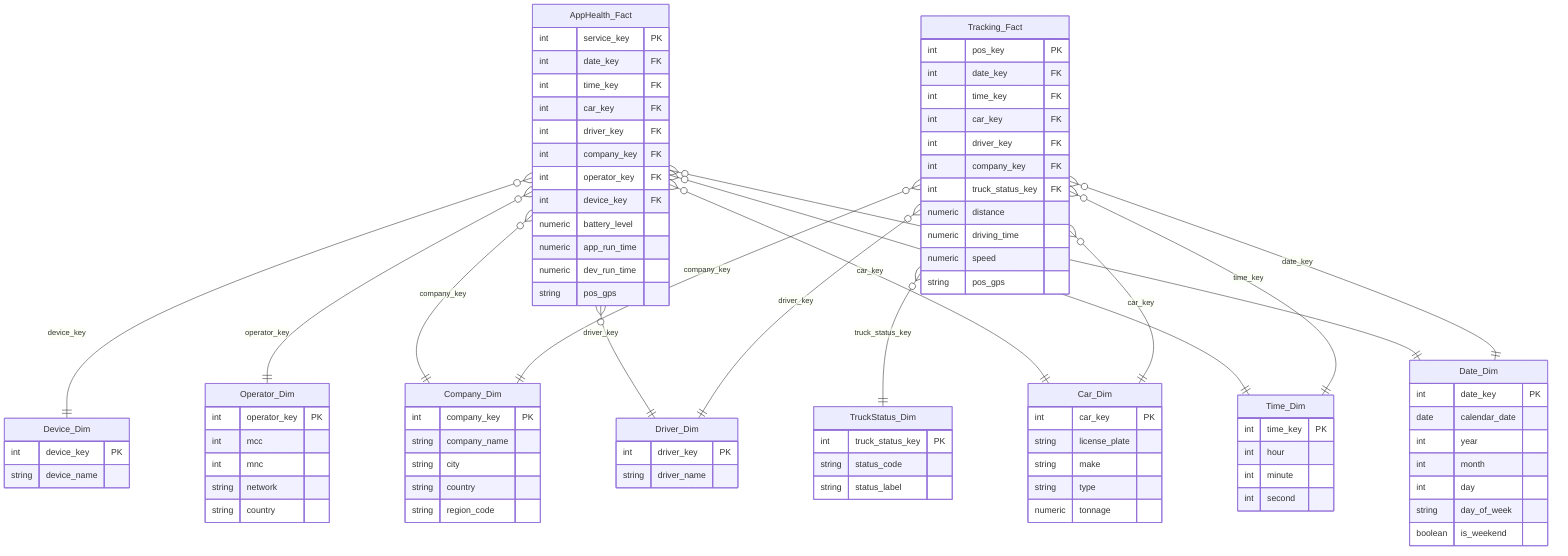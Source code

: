 erDiagram
  AppHealth_Fact {
      int    service_key PK
      int    date_key FK
      int    time_key FK
      int    car_key FK
      int    driver_key FK
      int    company_key FK
      int    operator_key FK
      int    device_key FK
      numeric battery_level
      numeric app_run_time
      numeric dev_run_time
      string  pos_gps
  }

  Tracking_Fact {
      int    pos_key PK
      int    date_key FK
      int    time_key FK
      int    car_key FK
      int    driver_key FK
      int    company_key FK
      int    truck_status_key FK
      numeric distance
      numeric driving_time
      numeric speed
      string  pos_gps
  }

  Date_Dim {
      int    date_key PK
      date   calendar_date
      int    year
      int    month
      int    day
      string day_of_week
      boolean is_weekend
  }

  Time_Dim {
      int    time_key PK
      int    hour
      int    minute
      int    second
  }

  Company_Dim {
      int    company_key PK
      string company_name
      string city
      string country
      string region_code
  }

  Car_Dim {
      int    car_key PK
      string license_plate
      string make
      string type
      numeric tonnage
  }

  Driver_Dim {
      int    driver_key PK
      string driver_name
  }

  Operator_Dim {
      int    operator_key PK
      int    mcc
      int    mnc
      string network
      string country
  }

  Device_Dim {
      int    device_key PK
      string device_name
  }

  TruckStatus_Dim {
      int    truck_status_key PK
      string status_code 
      string status_label
  }

  %% ========= RELATIONSHIPS =========
  AppHealth_Fact }o--|| Date_Dim        : "date_key"
  AppHealth_Fact }o--|| Time_Dim        : "time_key"
  AppHealth_Fact }o--|| Car_Dim         : "car_key"
  AppHealth_Fact }o--|| Driver_Dim      : "driver_key"
  AppHealth_Fact }o--|| Company_Dim     : "company_key"
  AppHealth_Fact }o--|| Operator_Dim    : "operator_key"
  AppHealth_Fact }o--|| Device_Dim      : "device_key"

  Tracking_Fact   }o--|| Date_Dim       : "date_key"
  Tracking_Fact   }o--|| Time_Dim       : "time_key"
  Tracking_Fact   }o--|| Car_Dim        : "car_key"
  Tracking_Fact   }o--|| Driver_Dim     : "driver_key"
  Tracking_Fact   }o--|| Company_Dim    : "company_key"
  Tracking_Fact   }o--|| TruckStatus_Dim: "truck_status_key"